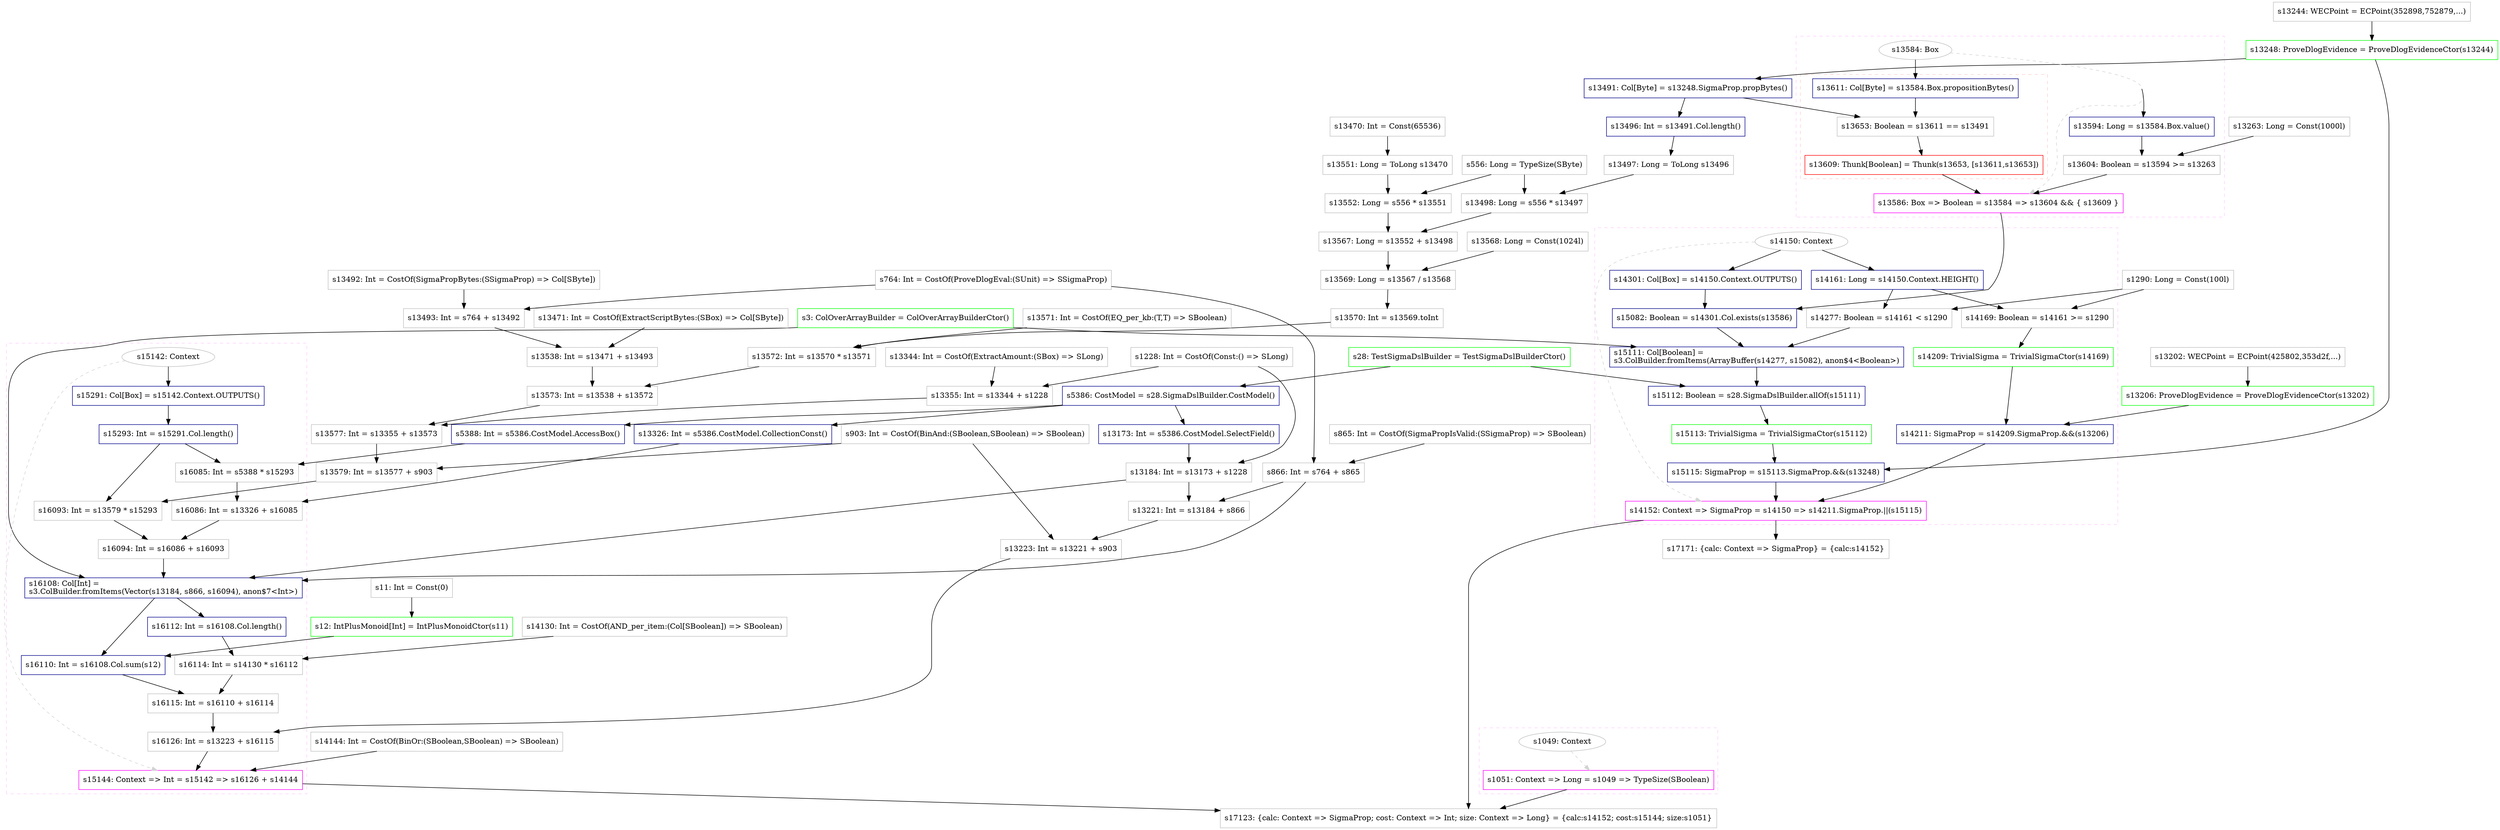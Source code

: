 digraph "crowdFunding_Case" {
concentrate=true
node [style=filled, fillcolor=orangered]

"s1290" [
label="s1290: Long = Const(100l)"
shape=box, color=gray, tooltip="s1290:Long", style=filled, fillcolor=white
]
"s13263" [
label="s13263: Long = Const(1000l)"
shape=box, color=gray, tooltip="s13263:Long", style=filled, fillcolor=white
]
"s13244" [
label="s13244: WECPoint = ECPoint(352898,752879,...)"
shape=box, color=gray, tooltip="s13244:WECPoint", style=filled, fillcolor=white
]
"s13248" [
label="s13248: ProveDlogEvidence = ProveDlogEvidenceCtor(s13244)"
shape=box, color=green, tooltip="s13248:ProveDlogEvidence", style=filled, fillcolor=white
]
"s13491" [
label="s13491: Col[Byte] = s13248.SigmaProp.propBytes()"
shape=box, color=darkblue, tooltip="s13491:Col[Byte]", style=filled, fillcolor=white
]
subgraph cluster_s13586 {
style=dashed; color="#FFCCFF"
"s13584" [
label="s13584: Box"
shape=oval, color=gray, tooltip="s13584:Box", style=filled, fillcolor=white
]
"s13586" [
label="s13586: Box => Boolean = s13584 => s13604 && { s13609 }"
shape=box, color=magenta, tooltip="s13586:Box => Boolean", style=filled, fillcolor=white
]
{rank=source; s13584}
"s13594" [
label="s13594: Long = s13584.Box.value()"
shape=box, color=darkblue, tooltip="s13594:Long", style=filled, fillcolor=white
]
"s13604" [
label="s13604: Boolean = s13594 >= s13263"
shape=box, color=gray, tooltip="s13604:Boolean", style=filled, fillcolor=white
]
subgraph cluster_s13609 {
style=dashed; color="#FFCCCC"
"s13609" [
label="s13609: Thunk[Boolean] = Thunk(s13653, [s13611,s13653])"
shape=box, color=red, tooltip="s13609:Thunk[Boolean]", style=filled, fillcolor=white
]
"s13611" [
label="s13611: Col[Byte] = s13584.Box.propositionBytes()"
shape=box, color=darkblue, tooltip="s13611:Col[Byte]", style=filled, fillcolor=white
]
"s13653" [
label="s13653: Boolean = s13611 == s13491"
shape=box, color=gray, tooltip="s13653:Boolean", style=filled, fillcolor=white
]
{rank=sink; s13609}
}
{rank=sink; s13586}
}
"s13202" [
label="s13202: WECPoint = ECPoint(425802,353d2f,...)"
shape=box, color=gray, tooltip="s13202:WECPoint", style=filled, fillcolor=white
]
"s13206" [
label="s13206: ProveDlogEvidence = ProveDlogEvidenceCtor(s13202)"
shape=box, color=green, tooltip="s13206:ProveDlogEvidence", style=filled, fillcolor=white
]
"s28" [
label="s28: TestSigmaDslBuilder = TestSigmaDslBuilderCtor()"
shape=box, color=green, tooltip="s28:TestSigmaDslBuilder", style=filled, fillcolor=white
]
"s3" [
label="s3: ColOverArrayBuilder = ColOverArrayBuilderCtor()"
shape=box, color=green, tooltip="s3:ColOverArrayBuilder", style=filled, fillcolor=white
]
subgraph cluster_s14152 {
style=dashed; color="#FFCCFF"
"s14150" [
label="s14150: Context"
shape=oval, color=gray, tooltip="s14150:Context", style=filled, fillcolor=white
]
"s14152" [
label="s14152: Context => SigmaProp = s14150 => s14211.SigmaProp.||(s15115)"
shape=box, color=magenta, tooltip="s14152:Context => SigmaProp", style=filled, fillcolor=white
]
{rank=source; s14150}
"s14161" [
label="s14161: Long = s14150.Context.HEIGHT()"
shape=box, color=darkblue, tooltip="s14161:Long", style=filled, fillcolor=white
]
"s14169" [
label="s14169: Boolean = s14161 >= s1290"
shape=box, color=gray, tooltip="s14169:Boolean", style=filled, fillcolor=white
]
"s14209" [
label="s14209: TrivialSigma = TrivialSigmaCtor(s14169)"
shape=box, color=green, tooltip="s14209:TrivialSigma", style=filled, fillcolor=white
]
"s14211" [
label="s14211: SigmaProp = s14209.SigmaProp.&&(s13206)"
shape=box, color=darkblue, tooltip="s14211:SigmaProp", style=filled, fillcolor=white
]
"s14277" [
label="s14277: Boolean = s14161 < s1290"
shape=box, color=gray, tooltip="s14277:Boolean", style=filled, fillcolor=white
]
"s14301" [
label="s14301: Col[Box] = s14150.Context.OUTPUTS()"
shape=box, color=darkblue, tooltip="s14301:Col[Box]", style=filled, fillcolor=white
]
"s15082" [
label="s15082: Boolean = s14301.Col.exists(s13586)"
shape=box, color=darkblue, tooltip="s15082:Boolean", style=filled, fillcolor=white
]
"s15111" [
label="s15111: Col[Boolean] =\ls3.ColBuilder.fromItems(ArrayBuffer(s14277, s15082), anon$4<Boolean>)\l"
shape=box, color=darkblue, tooltip="s15111:Col[Boolean]", style=filled, fillcolor=white
]
"s15112" [
label="s15112: Boolean = s28.SigmaDslBuilder.allOf(s15111)"
shape=box, color=darkblue, tooltip="s15112:Boolean", style=filled, fillcolor=white
]
"s15113" [
label="s15113: TrivialSigma = TrivialSigmaCtor(s15112)"
shape=box, color=green, tooltip="s15113:TrivialSigma", style=filled, fillcolor=white
]
"s15115" [
label="s15115: SigmaProp = s15113.SigmaProp.&&(s13248)"
shape=box, color=darkblue, tooltip="s15115:SigmaProp", style=filled, fillcolor=white
]
{rank=sink; s14152}
}
"s5386" [
label="s5386: CostModel = s28.SigmaDslBuilder.CostModel()"
shape=box, color=darkblue, tooltip="s5386:CostModel", style=filled, fillcolor=white
]
"s13173" [
label="s13173: Int = s5386.CostModel.SelectField()"
shape=box, color=darkblue, tooltip="s13173:Int", style=filled, fillcolor=white
]
"s1228" [
label="s1228: Int = CostOf(Const:() => SLong)"
shape=box, color=gray, tooltip="s1228:Int", style=filled, fillcolor=white
]
"s13184" [
label="s13184: Int = s13173 + s1228"
shape=box, color=gray, tooltip="s13184:Int", style=filled, fillcolor=white
]
"s764" [
label="s764: Int = CostOf(ProveDlogEval:(SUnit) => SSigmaProp)"
shape=box, color=gray, tooltip="s764:Int", style=filled, fillcolor=white
]
"s865" [
label="s865: Int = CostOf(SigmaPropIsValid:(SSigmaProp) => SBoolean)"
shape=box, color=gray, tooltip="s865:Int", style=filled, fillcolor=white
]
"s866" [
label="s866: Int = s764 + s865"
shape=box, color=gray, tooltip="s866:Int", style=filled, fillcolor=white
]
"s13221" [
label="s13221: Int = s13184 + s866"
shape=box, color=gray, tooltip="s13221:Int", style=filled, fillcolor=white
]
"s903" [
label="s903: Int = CostOf(BinAnd:(SBoolean,SBoolean) => SBoolean)"
shape=box, color=gray, tooltip="s903:Int", style=filled, fillcolor=white
]
"s13223" [
label="s13223: Int = s13221 + s903"
shape=box, color=gray, tooltip="s13223:Int", style=filled, fillcolor=white
]
"s13326" [
label="s13326: Int = s5386.CostModel.CollectionConst()"
shape=box, color=darkblue, tooltip="s13326:Int", style=filled, fillcolor=white
]
"s13344" [
label="s13344: Int = CostOf(ExtractAmount:(SBox) => SLong)"
shape=box, color=gray, tooltip="s13344:Int", style=filled, fillcolor=white
]
"s13355" [
label="s13355: Int = s13344 + s1228"
shape=box, color=gray, tooltip="s13355:Int", style=filled, fillcolor=white
]
"s13471" [
label="s13471: Int = CostOf(ExtractScriptBytes:(SBox) => Col[SByte])"
shape=box, color=gray, tooltip="s13471:Int", style=filled, fillcolor=white
]
"s13492" [
label="s13492: Int = CostOf(SigmaPropBytes:(SSigmaProp) => Col[SByte])"
shape=box, color=gray, tooltip="s13492:Int", style=filled, fillcolor=white
]
"s13493" [
label="s13493: Int = s764 + s13492"
shape=box, color=gray, tooltip="s13493:Int", style=filled, fillcolor=white
]
"s13538" [
label="s13538: Int = s13471 + s13493"
shape=box, color=gray, tooltip="s13538:Int", style=filled, fillcolor=white
]
"s556" [
label="s556: Long = TypeSize(SByte)"
shape=box, color=gray, tooltip="s556:Long", style=filled, fillcolor=white
]
"s13470" [
label="s13470: Int = Const(65536)"
shape=box, color=gray, tooltip="s13470:Int", style=filled, fillcolor=white
]
"s13551" [
label="s13551: Long = ToLong s13470"
shape=box, color=gray, tooltip="s13551:Long", style=filled, fillcolor=white
]
"s13552" [
label="s13552: Long = s556 * s13551"
shape=box, color=gray, tooltip="s13552:Long", style=filled, fillcolor=white
]
"s13496" [
label="s13496: Int = s13491.Col.length()"
shape=box, color=darkblue, tooltip="s13496:Int", style=filled, fillcolor=white
]
"s13497" [
label="s13497: Long = ToLong s13496"
shape=box, color=gray, tooltip="s13497:Long", style=filled, fillcolor=white
]
"s13498" [
label="s13498: Long = s556 * s13497"
shape=box, color=gray, tooltip="s13498:Long", style=filled, fillcolor=white
]
"s13567" [
label="s13567: Long = s13552 + s13498"
shape=box, color=gray, tooltip="s13567:Long", style=filled, fillcolor=white
]
"s13568" [
label="s13568: Long = Const(1024l)"
shape=box, color=gray, tooltip="s13568:Long", style=filled, fillcolor=white
]
"s13569" [
label="s13569: Long = s13567 / s13568"
shape=box, color=gray, tooltip="s13569:Long", style=filled, fillcolor=white
]
"s13570" [
label="s13570: Int = s13569.toInt"
shape=box, color=gray, tooltip="s13570:Int", style=filled, fillcolor=white
]
"s13571" [
label="s13571: Int = CostOf(EQ_per_kb:(T,T) => SBoolean)"
shape=box, color=gray, tooltip="s13571:Int", style=filled, fillcolor=white
]
"s13572" [
label="s13572: Int = s13570 * s13571"
shape=box, color=gray, tooltip="s13572:Int", style=filled, fillcolor=white
]
"s13573" [
label="s13573: Int = s13538 + s13572"
shape=box, color=gray, tooltip="s13573:Int", style=filled, fillcolor=white
]
"s13577" [
label="s13577: Int = s13355 + s13573"
shape=box, color=gray, tooltip="s13577:Int", style=filled, fillcolor=white
]
"s13579" [
label="s13579: Int = s13577 + s903"
shape=box, color=gray, tooltip="s13579:Int", style=filled, fillcolor=white
]
"s11" [
label="s11: Int = Const(0)"
shape=box, color=gray, tooltip="s11:Int", style=filled, fillcolor=white
]
"s12" [
label="s12: IntPlusMonoid[Int] = IntPlusMonoidCtor(s11)"
shape=box, color=green, tooltip="s12:IntPlusMonoid[Int]", style=filled, fillcolor=white
]
"s14144" [
label="s14144: Int = CostOf(BinOr:(SBoolean,SBoolean) => SBoolean)"
shape=box, color=gray, tooltip="s14144:Int", style=filled, fillcolor=white
]
"s5388" [
label="s5388: Int = s5386.CostModel.AccessBox()"
shape=box, color=darkblue, tooltip="s5388:Int", style=filled, fillcolor=white
]
"s14130" [
label="s14130: Int = CostOf(AND_per_item:(Col[SBoolean]) => SBoolean)"
shape=box, color=gray, tooltip="s14130:Int", style=filled, fillcolor=white
]
subgraph cluster_s15144 {
style=dashed; color="#FFCCFF"
"s15142" [
label="s15142: Context"
shape=oval, color=gray, tooltip="s15142:Context", style=filled, fillcolor=white
]
"s15144" [
label="s15144: Context => Int = s15142 => s16126 + s14144"
shape=box, color=magenta, tooltip="s15144:Context => Int", style=filled, fillcolor=white
]
{rank=source; s15142}
"s15291" [
label="s15291: Col[Box] = s15142.Context.OUTPUTS()"
shape=box, color=darkblue, tooltip="s15291:Col[Box]", style=filled, fillcolor=white
]
"s15293" [
label="s15293: Int = s15291.Col.length()"
shape=box, color=darkblue, tooltip="s15293:Int", style=filled, fillcolor=white
]
"s16085" [
label="s16085: Int = s5388 * s15293"
shape=box, color=gray, tooltip="s16085:Int", style=filled, fillcolor=white
]
"s16086" [
label="s16086: Int = s13326 + s16085"
shape=box, color=gray, tooltip="s16086:Int", style=filled, fillcolor=white
]
"s16093" [
label="s16093: Int = s13579 * s15293"
shape=box, color=gray, tooltip="s16093:Int", style=filled, fillcolor=white
]
"s16094" [
label="s16094: Int = s16086 + s16093"
shape=box, color=gray, tooltip="s16094:Int", style=filled, fillcolor=white
]
"s16108" [
label="s16108: Col[Int] =\ls3.ColBuilder.fromItems(Vector(s13184, s866, s16094), anon$7<Int>)\l"
shape=box, color=darkblue, tooltip="s16108:Col[Int]", style=filled, fillcolor=white
]
"s16110" [
label="s16110: Int = s16108.Col.sum(s12)"
shape=box, color=darkblue, tooltip="s16110:Int", style=filled, fillcolor=white
]
"s16112" [
label="s16112: Int = s16108.Col.length()"
shape=box, color=darkblue, tooltip="s16112:Int", style=filled, fillcolor=white
]
"s16114" [
label="s16114: Int = s14130 * s16112"
shape=box, color=gray, tooltip="s16114:Int", style=filled, fillcolor=white
]
"s16115" [
label="s16115: Int = s16110 + s16114"
shape=box, color=gray, tooltip="s16115:Int", style=filled, fillcolor=white
]
"s16126" [
label="s16126: Int = s13223 + s16115"
shape=box, color=gray, tooltip="s16126:Int", style=filled, fillcolor=white
]
{rank=sink; s15144}
}
subgraph cluster_s1051 {
style=dashed; color="#FFCCFF"
"s1049" [
label="s1049: Context"
shape=oval, color=gray, tooltip="s1049:Context", style=filled, fillcolor=white
]
"s1051" [
label="s1051: Context => Long = s1049 => TypeSize(SBoolean)"
shape=box, color=magenta, tooltip="s1051:Context => Long", style=filled, fillcolor=white
]
{rank=source; s1049}
{rank=sink; s1051}
}
"s17123" [
label="s17123: {calc: Context => SigmaProp; cost: Context => Int; size: Context => Long} = {calc:s14152; cost:s15144; size:s1051}"
shape=box, color=gray, tooltip="s17123:{calc: Context => SigmaProp; cost: Context => Int; size: Context => Long}", style=filled, fillcolor=white
]
"s17171" [
label="s17171: {calc: Context => SigmaProp} = {calc:s14152}"
shape=box, color=gray, tooltip="s17171:{calc: Context => SigmaProp}", style=filled, fillcolor=white
]
"s15113" -> "s15115" [style=solid]
"s13248" -> "s15115" [style=solid]
"s13326" -> "s16086" [style=solid]
"s16085" -> "s16086" [style=solid]
"s15291" -> "s15293" [style=solid]
"s13584" -> "s13586" [style=dashed, color=lightgray, weight=0]
"s13604" -> "s13586" [style=solid]
"s13609" -> "s13586" [style=solid]
"s14150" -> "s14301" [style=solid]
"s556" -> "s13552" [style=solid]
"s13551" -> "s13552" [style=solid]
"s13221" -> "s13223" [style=solid]
"s903" -> "s13223" [style=solid]
"s13584" -> "s13611" [style=solid]
"s14161" -> "s14277" [style=solid]
"s1290" -> "s14277" [style=solid]
"s14130" -> "s16114" [style=solid]
"s16112" -> "s16114" [style=solid]
"s14152" -> "s17171" [style=solid]
"s13471" -> "s13538" [style=solid]
"s13493" -> "s13538" [style=solid]
"s13594" -> "s13604" [style=solid]
"s13263" -> "s13604" [style=solid]
"s1049" -> "s1051" [style=dashed, color=lightgray, weight=0]
"s14169" -> "s14209" [style=solid]
"s764" -> "s866" [style=solid]
"s865" -> "s866" [style=solid]
"s13202" -> "s13206" [style=solid]
"s13244" -> "s13248" [style=solid]
"s14301" -> "s15082" [style=solid]
"s13586" -> "s15082" [style=solid]
"s13570" -> "s13572" [style=solid]
"s13571" -> "s13572" [style=solid]
"s556" -> "s13498" [style=solid]
"s13497" -> "s13498" [style=solid]
"s13470" -> "s13551" [style=solid]
"s14150" -> "s14152" [style=dashed, color=lightgray, weight=0]
"s14211" -> "s14152" [style=solid]
"s15115" -> "s14152" [style=solid]
"s5386" -> "s13173" [style=solid]
"s3" -> "s16108" [style=solid]
"s13184" -> "s16108" [style=solid]
"s866" -> "s16108" [style=solid]
"s16094" -> "s16108" [style=solid]
"s13344" -> "s13355" [style=solid]
"s1228" -> "s13355" [style=solid]
"s13173" -> "s13184" [style=solid]
"s1228" -> "s13184" [style=solid]
"s16108" -> "s16112" [style=solid]
"s13584" -> "s13594" [style=solid]
"s16110" -> "s16115" [style=solid]
"s16114" -> "s16115" [style=solid]
"s5386" -> "s13326" [style=solid]
"s13577" -> "s13579" [style=solid]
"s903" -> "s13579" [style=solid]
"s3" -> "s15111" [style=solid]
"s14277" -> "s15111" [style=solid]
"s15082" -> "s15111" [style=solid]
"s13567" -> "s13569" [style=solid]
"s13568" -> "s13569" [style=solid]
"s11" -> "s12" [style=solid]
"s13496" -> "s13497" [style=solid]
"s14150" -> "s14161" [style=solid]
"s13653" -> "s13609" [style=solid]
"s15112" -> "s15113" [style=solid]
"s13184" -> "s13221" [style=solid]
"s866" -> "s13221" [style=solid]
"s13552" -> "s13567" [style=solid]
"s13498" -> "s13567" [style=solid]
"s13611" -> "s13653" [style=solid]
"s13491" -> "s13653" [style=solid]
"s15142" -> "s15291" [style=solid]
"s16086" -> "s16094" [style=solid]
"s16093" -> "s16094" [style=solid]
"s28" -> "s15112" [style=solid]
"s15111" -> "s15112" [style=solid]
"s14161" -> "s14169" [style=solid]
"s1290" -> "s14169" [style=solid]
"s14209" -> "s14211" [style=solid]
"s13206" -> "s14211" [style=solid]
"s13248" -> "s13491" [style=solid]
"s5386" -> "s5388" [style=solid]
"s13491" -> "s13496" [style=solid]
"s13538" -> "s13573" [style=solid]
"s13572" -> "s13573" [style=solid]
"s13223" -> "s16126" [style=solid]
"s16115" -> "s16126" [style=solid]
"s13569" -> "s13570" [style=solid]
"s5388" -> "s16085" [style=solid]
"s15293" -> "s16085" [style=solid]
"s28" -> "s5386" [style=solid]
"s15142" -> "s15144" [style=dashed, color=lightgray, weight=0]
"s16126" -> "s15144" [style=solid]
"s14144" -> "s15144" [style=solid]
"s13579" -> "s16093" [style=solid]
"s15293" -> "s16093" [style=solid]
"s13355" -> "s13577" [style=solid]
"s13573" -> "s13577" [style=solid]
"s16108" -> "s16110" [style=solid]
"s12" -> "s16110" [style=solid]
"s14152" -> "s17123" [style=solid]
"s15144" -> "s17123" [style=solid]
"s1051" -> "s17123" [style=solid]
"s764" -> "s13493" [style=solid]
"s13492" -> "s13493" [style=solid]
}
